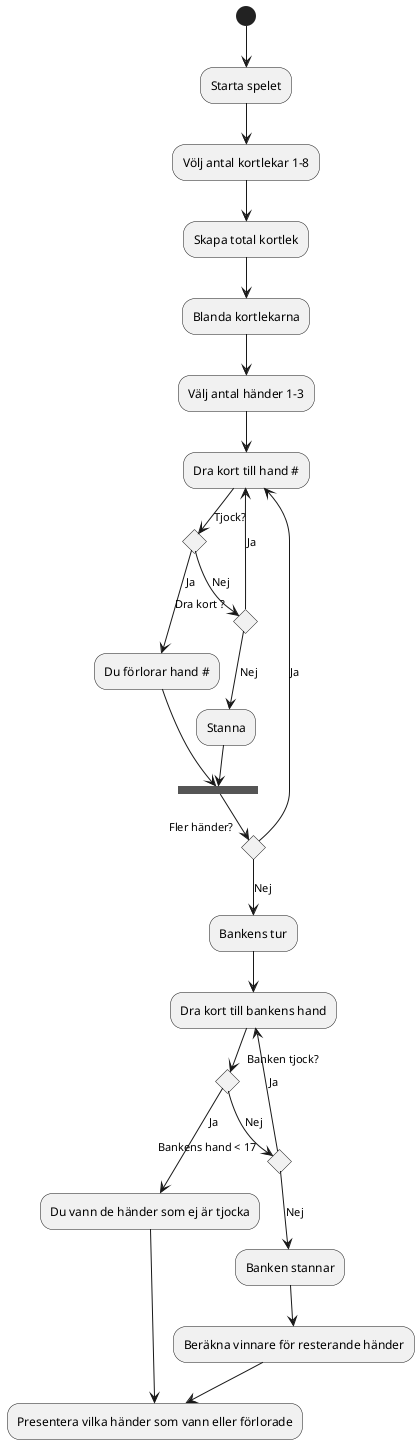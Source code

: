 
@startuml
(*) --> "Starta spelet"
--> "Völj antal kortlekar 1-8"
--> "Skapa total kortlek"
--> "Blanda kortlekarna"
--> "Välj antal händer 1-3"
--> "Dra kort till hand #"
--> if "Tjock?" then
        -->[Ja] "Du förlorar hand #"
        --> ===NEXTHAND===
    else
        -->[Nej] if "Dra kort ?" then
                    -up-> [Ja] "Dra kort till hand #"
                else
                    -->[Nej] "Stanna"
                    --> ===NEXTHAND===
    endif

--> if "Fler händer?" then
        -up->[Ja] "Dra kort till hand #"
    else 
        -->[Nej] "Bankens tur"
    endif
--> "Dra kort till bankens hand"
    if "Banken tjock?" then
        -->[Ja] "Du vann de händer som ej är tjocka"
        --> "Presentera vilka händer som vann eller förlorade"
    else
        -->[Nej] if "Bankens hand < 17 " then
                    -up->[Ja] "Dra kort till bankens hand"
                else
                    -->[Nej] "Banken stannar"
                    --> "Beräkna vinnare för resterande händer"
                endif
    endif
    --> "Presentera vilka händer som vann eller förlorade"

@enduml